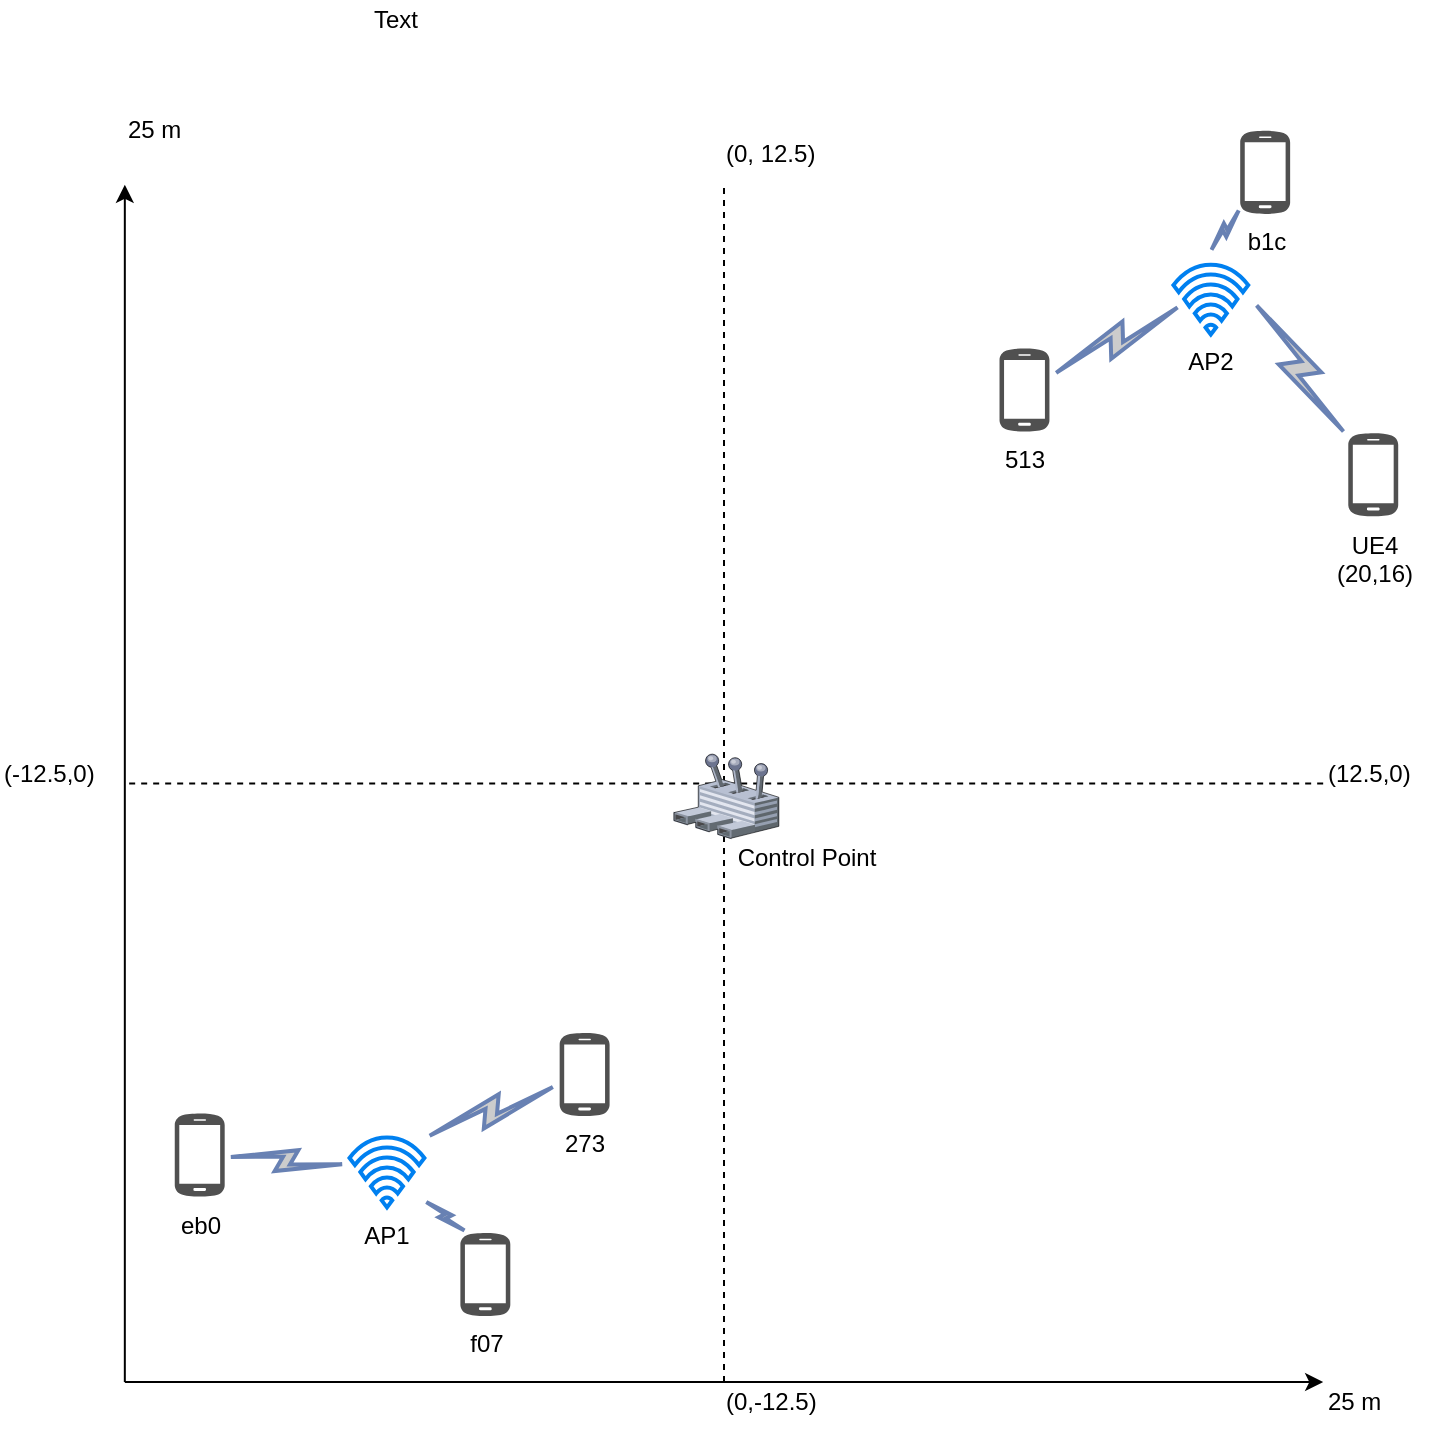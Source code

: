 <mxfile version="10.8.0" type="device"><diagram id="rliCLVaewsbaBEXZvgjN" name="Exp4-Suboptimal"><mxGraphModel dx="1394" dy="1917" grid="1" gridSize="10" guides="1" tooltips="1" connect="1" arrows="1" fold="1" page="1" pageScale="1" pageWidth="850" pageHeight="1100" math="0" shadow="0"><root><mxCell id="0"/><mxCell id="1" parent="0"/><mxCell id="4hHjW5ZqGU5kDqwz9Bcz-1" value="" style="group" vertex="1" connectable="0" parent="1"><mxGeometry x="20" y="9" width="724" height="661" as="geometry"/></mxCell><mxCell id="4hHjW5ZqGU5kDqwz9Bcz-2" value="" style="endArrow=classic;html=1;" edge="1" parent="4hHjW5ZqGU5kDqwz9Bcz-1"><mxGeometry width="50" height="50" relative="1" as="geometry"><mxPoint x="62.414" y="636.057" as="sourcePoint"/><mxPoint x="62.414" y="37.415" as="targetPoint"/></mxGeometry></mxCell><mxCell id="4hHjW5ZqGU5kDqwz9Bcz-3" value="" style="endArrow=classic;html=1;" edge="1" parent="4hHjW5ZqGU5kDqwz9Bcz-1"><mxGeometry width="50" height="50" relative="1" as="geometry"><mxPoint x="62.414" y="636.057" as="sourcePoint"/><mxPoint x="661.586" y="636.057" as="targetPoint"/></mxGeometry></mxCell><mxCell id="4hHjW5ZqGU5kDqwz9Bcz-4" value="" style="endArrow=none;html=1;dashed=1;" edge="1" parent="4hHjW5ZqGU5kDqwz9Bcz-1"><mxGeometry width="50" height="50" relative="1" as="geometry"><mxPoint x="362.0" y="636.057" as="sourcePoint"/><mxPoint x="362.0" y="37.415" as="targetPoint"/></mxGeometry></mxCell><mxCell id="4hHjW5ZqGU5kDqwz9Bcz-5" value="" style="endArrow=none;html=1;dashed=1;" edge="1" parent="4hHjW5ZqGU5kDqwz9Bcz-1"><mxGeometry width="50" height="50" relative="1" as="geometry"><mxPoint x="661.586" y="336.736" as="sourcePoint"/><mxPoint x="62.414" y="336.736" as="targetPoint"/></mxGeometry></mxCell><mxCell id="4hHjW5ZqGU5kDqwz9Bcz-6" value="513&lt;br&gt;" style="pointerEvents=1;shadow=0;dashed=0;html=1;strokeColor=none;fillColor=#505050;labelPosition=center;verticalLabelPosition=bottom;verticalAlign=top;outlineConnect=0;align=center;shape=mxgraph.office.devices.cell_phone_android_standalone;" vertex="1" parent="4hHjW5ZqGU5kDqwz9Bcz-1"><mxGeometry x="499.759" y="118.745" width="24.966" height="42.404" as="geometry"/></mxCell><mxCell id="4hHjW5ZqGU5kDqwz9Bcz-7" value="Control Point&lt;br&gt;" style="text;html=1;resizable=0;points=[];autosize=1;align=center;verticalAlign=top;spacingTop=-4;" vertex="1" parent="4hHjW5ZqGU5kDqwz9Bcz-1"><mxGeometry x="363.248" y="364.174" width="80" height="20" as="geometry"/></mxCell><mxCell id="4hHjW5ZqGU5kDqwz9Bcz-8" value="b1c&lt;br&gt;" style="pointerEvents=1;shadow=0;dashed=0;html=1;strokeColor=none;fillColor=#505050;labelPosition=center;verticalLabelPosition=bottom;verticalAlign=top;outlineConnect=0;align=center;shape=mxgraph.office.devices.cell_phone_android_standalone;" vertex="1" parent="4hHjW5ZqGU5kDqwz9Bcz-1"><mxGeometry x="620.103" y="9.926" width="24.966" height="42.404" as="geometry"/></mxCell><mxCell id="4hHjW5ZqGU5kDqwz9Bcz-9" value="UE4&lt;br&gt;(20,16)&lt;br&gt;" style="pointerEvents=1;shadow=0;dashed=0;html=1;strokeColor=none;fillColor=#505050;labelPosition=center;verticalLabelPosition=bottom;verticalAlign=top;outlineConnect=0;align=center;shape=mxgraph.office.devices.cell_phone_android_standalone;" vertex="1" parent="4hHjW5ZqGU5kDqwz9Bcz-1"><mxGeometry x="674.138" y="161.104" width="24.966" height="42.404" as="geometry"/></mxCell><mxCell id="4hHjW5ZqGU5kDqwz9Bcz-10" value="273&lt;br&gt;" style="pointerEvents=1;shadow=0;dashed=0;html=1;strokeColor=none;fillColor=#505050;labelPosition=center;verticalLabelPosition=bottom;verticalAlign=top;outlineConnect=0;align=center;shape=mxgraph.office.devices.cell_phone_android_standalone;" vertex="1" parent="4hHjW5ZqGU5kDqwz9Bcz-1"><mxGeometry x="279.828" y="461.038" width="24.966" height="42.404" as="geometry"/></mxCell><mxCell id="4hHjW5ZqGU5kDqwz9Bcz-11" value="f07&lt;br&gt;" style="pointerEvents=1;shadow=0;dashed=0;html=1;strokeColor=none;fillColor=#505050;labelPosition=center;verticalLabelPosition=bottom;verticalAlign=top;outlineConnect=0;align=center;shape=mxgraph.office.devices.cell_phone_android_standalone;" vertex="1" parent="4hHjW5ZqGU5kDqwz9Bcz-1"><mxGeometry x="230.19" y="560.998" width="24.966" height="42.404" as="geometry"/></mxCell><mxCell id="4hHjW5ZqGU5kDqwz9Bcz-12" value="eb0&lt;br&gt;" style="pointerEvents=1;shadow=0;dashed=0;html=1;strokeColor=none;fillColor=#505050;labelPosition=center;verticalLabelPosition=bottom;verticalAlign=top;outlineConnect=0;align=center;shape=mxgraph.office.devices.cell_phone_android_standalone;" vertex="1" parent="4hHjW5ZqGU5kDqwz9Bcz-1"><mxGeometry x="87.379" y="501.283" width="24.966" height="42.404" as="geometry"/></mxCell><mxCell id="4hHjW5ZqGU5kDqwz9Bcz-13" value="AP1&lt;br&gt;" style="html=1;verticalLabelPosition=bottom;align=center;labelBackgroundColor=#ffffff;verticalAlign=top;strokeWidth=2;strokeColor=#0080F0;fillColor=#ffffff;shadow=0;dashed=0;shape=mxgraph.ios7.icons.wifi;pointerEvents=1" vertex="1" parent="4hHjW5ZqGU5kDqwz9Bcz-1"><mxGeometry x="174.759" y="513.755" width="37.448" height="34.921" as="geometry"/></mxCell><mxCell id="4hHjW5ZqGU5kDqwz9Bcz-14" value="" style="verticalLabelPosition=bottom;aspect=fixed;html=1;verticalAlign=top;strokeColor=none;align=center;outlineConnect=0;shape=mxgraph.citrix.user_control;" vertex="1" parent="4hHjW5ZqGU5kDqwz9Bcz-1"><mxGeometry x="337.034" y="321.77" width="52.381" height="42.404" as="geometry"/></mxCell><mxCell id="4hHjW5ZqGU5kDqwz9Bcz-15" value="AP2&lt;br&gt;" style="html=1;verticalLabelPosition=bottom;align=center;labelBackgroundColor=#ffffff;verticalAlign=top;strokeWidth=2;strokeColor=#0080F0;fillColor=#ffffff;shadow=0;dashed=0;shape=mxgraph.ios7.icons.wifi;pointerEvents=1" vertex="1" parent="4hHjW5ZqGU5kDqwz9Bcz-1"><mxGeometry x="586.69" y="77.325" width="37.448" height="34.921" as="geometry"/></mxCell><mxCell id="4hHjW5ZqGU5kDqwz9Bcz-16" value="25 m&amp;nbsp;" style="text;html=1;resizable=0;points=[];autosize=1;align=left;verticalAlign=top;spacingTop=-4;" vertex="1" parent="4hHjW5ZqGU5kDqwz9Bcz-1"><mxGeometry x="661.586" y="636.057" width="50" height="20" as="geometry"/></mxCell><mxCell id="4hHjW5ZqGU5kDqwz9Bcz-17" value="25 m" style="text;html=1;resizable=0;points=[];autosize=1;align=left;verticalAlign=top;spacingTop=-4;" vertex="1" parent="4hHjW5ZqGU5kDqwz9Bcz-1"><mxGeometry x="62.414" width="40" height="20" as="geometry"/></mxCell><mxCell id="4hHjW5ZqGU5kDqwz9Bcz-18" value="(12.5,0)" style="text;html=1;resizable=0;points=[];autosize=1;align=left;verticalAlign=top;spacingTop=-4;" vertex="1" parent="4hHjW5ZqGU5kDqwz9Bcz-1"><mxGeometry x="661.586" y="321.77" width="60" height="20" as="geometry"/></mxCell><mxCell id="4hHjW5ZqGU5kDqwz9Bcz-19" value="(0,-12.5)" style="text;html=1;resizable=0;points=[];autosize=1;align=left;verticalAlign=top;spacingTop=-4;" vertex="1" parent="4hHjW5ZqGU5kDqwz9Bcz-1"><mxGeometry x="361.376" y="636.057" width="60" height="20" as="geometry"/></mxCell><mxCell id="4hHjW5ZqGU5kDqwz9Bcz-20" value="(-12.5,0)" style="text;html=1;resizable=0;points=[];autosize=1;align=left;verticalAlign=top;spacingTop=-4;" vertex="1" parent="4hHjW5ZqGU5kDqwz9Bcz-1"><mxGeometry y="321.77" width="60" height="20" as="geometry"/></mxCell><mxCell id="4hHjW5ZqGU5kDqwz9Bcz-21" value="(0, 12.5)" style="text;html=1;resizable=0;points=[];autosize=1;align=left;verticalAlign=top;spacingTop=-4;" vertex="1" parent="4hHjW5ZqGU5kDqwz9Bcz-1"><mxGeometry x="361.376" y="12.472" width="60" height="20" as="geometry"/></mxCell><mxCell id="4hHjW5ZqGU5kDqwz9Bcz-22" value="" style="html=1;outlineConnect=0;fillColor=#CCCCCC;strokeColor=#6881B3;gradientColor=none;gradientDirection=north;strokeWidth=2;shape=mxgraph.networks.comm_link_edge;html=1;entryX=-0.016;entryY=0.388;entryDx=0;entryDy=0;entryPerimeter=0;" edge="1" parent="4hHjW5ZqGU5kDqwz9Bcz-1" source="4hHjW5ZqGU5kDqwz9Bcz-12" target="4hHjW5ZqGU5kDqwz9Bcz-13"><mxGeometry width="100" height="100" relative="1" as="geometry"><mxPoint x="-50" y="521" as="sourcePoint"/><mxPoint x="50" y="421" as="targetPoint"/></mxGeometry></mxCell><mxCell id="4hHjW5ZqGU5kDqwz9Bcz-23" value="" style="html=1;outlineConnect=0;fillColor=#CCCCCC;strokeColor=#6881B3;gradientColor=none;gradientDirection=north;strokeWidth=2;shape=mxgraph.networks.comm_link_edge;html=1;entryX=0.979;entryY=0.013;entryDx=0;entryDy=0;entryPerimeter=0;" edge="1" parent="4hHjW5ZqGU5kDqwz9Bcz-1" source="4hHjW5ZqGU5kDqwz9Bcz-10" target="4hHjW5ZqGU5kDqwz9Bcz-13"><mxGeometry width="100" height="100" relative="1" as="geometry"><mxPoint x="122.345" y="569.351" as="sourcePoint"/><mxPoint x="198.655" y="580.759" as="targetPoint"/></mxGeometry></mxCell><mxCell id="4hHjW5ZqGU5kDqwz9Bcz-24" value="" style="html=1;outlineConnect=0;fillColor=#CCCCCC;strokeColor=#6881B3;gradientColor=none;gradientDirection=north;strokeWidth=2;shape=mxgraph.networks.comm_link_edge;html=1;entryX=0.997;entryY=0.902;entryDx=0;entryDy=0;entryPerimeter=0;" edge="1" parent="4hHjW5ZqGU5kDqwz9Bcz-1" source="4hHjW5ZqGU5kDqwz9Bcz-11" target="4hHjW5ZqGU5kDqwz9Bcz-13"><mxGeometry width="100" height="100" relative="1" as="geometry"><mxPoint x="157.124" y="476.442" as="sourcePoint"/><mxPoint x="199.345" y="567.655" as="targetPoint"/><Array as="points"><mxPoint x="220" y="531"/></Array></mxGeometry></mxCell><mxCell id="4hHjW5ZqGU5kDqwz9Bcz-25" value="" style="html=1;outlineConnect=0;fillColor=#CCCCCC;strokeColor=#6881B3;gradientColor=none;gradientDirection=north;strokeWidth=2;shape=mxgraph.networks.comm_link_edge;html=1;entryX=1.047;entryY=0.483;entryDx=0;entryDy=0;entryPerimeter=0;" edge="1" parent="4hHjW5ZqGU5kDqwz9Bcz-1" source="4hHjW5ZqGU5kDqwz9Bcz-9" target="4hHjW5ZqGU5kDqwz9Bcz-15"><mxGeometry width="100" height="100" relative="1" as="geometry"><mxPoint x="167.124" y="486.442" as="sourcePoint"/><mxPoint x="470" y="231" as="targetPoint"/></mxGeometry></mxCell><mxCell id="4hHjW5ZqGU5kDqwz9Bcz-26" value="" style="html=1;outlineConnect=0;fillColor=#CCCCCC;strokeColor=#6881B3;gradientColor=none;gradientDirection=north;strokeWidth=2;shape=mxgraph.networks.comm_link_edge;html=1;" edge="1" parent="4hHjW5ZqGU5kDqwz9Bcz-1" target="4hHjW5ZqGU5kDqwz9Bcz-8"><mxGeometry width="100" height="100" relative="1" as="geometry"><mxPoint x="605" y="71" as="sourcePoint"/><mxPoint x="635.897" y="104.207" as="targetPoint"/></mxGeometry></mxCell><mxCell id="4hHjW5ZqGU5kDqwz9Bcz-27" value="" style="html=1;outlineConnect=0;fillColor=#CCCCCC;strokeColor=#6881B3;gradientColor=none;gradientDirection=north;strokeWidth=2;shape=mxgraph.networks.comm_link_edge;html=1;entryX=0.145;entryY=0.562;entryDx=0;entryDy=0;entryPerimeter=0;" edge="1" parent="4hHjW5ZqGU5kDqwz9Bcz-1" source="4hHjW5ZqGU5kDqwz9Bcz-6" target="4hHjW5ZqGU5kDqwz9Bcz-15"><mxGeometry width="100" height="100" relative="1" as="geometry"><mxPoint x="654.383" y="194.604" as="sourcePoint"/><mxPoint x="645.897" y="114.207" as="targetPoint"/></mxGeometry></mxCell><mxCell id="4KezLBVfZ9eY8LbsZg9l-1" value="Text" style="text;html=1;resizable=0;points=[];autosize=1;align=left;verticalAlign=top;spacingTop=-4;" vertex="1" parent="1"><mxGeometry x="205" y="-46" width="40" height="20" as="geometry"/></mxCell></root></mxGraphModel></diagram><diagram name="Suboptimal" id="Y1z1F49V0DoW92AOOQzY"><mxGraphModel dx="1394" dy="817" grid="1" gridSize="10" guides="1" tooltips="1" connect="1" arrows="1" fold="1" page="1" pageScale="1" pageWidth="850" pageHeight="1100" math="0" shadow="0"><root><mxCell id="zHpQzcvDTfpP6wMyNnIq-0"/><mxCell id="zHpQzcvDTfpP6wMyNnIq-1" parent="zHpQzcvDTfpP6wMyNnIq-0"/><mxCell id="zHpQzcvDTfpP6wMyNnIq-3" value="" style="endArrow=classic;html=1;" edge="1" parent="zHpQzcvDTfpP6wMyNnIq-1"><mxGeometry width="50" height="50" relative="1" as="geometry"><mxPoint x="82.414" y="645.057" as="sourcePoint"/><mxPoint x="82.414" y="46.415" as="targetPoint"/></mxGeometry></mxCell><mxCell id="zHpQzcvDTfpP6wMyNnIq-4" value="" style="endArrow=classic;html=1;" edge="1" parent="zHpQzcvDTfpP6wMyNnIq-1"><mxGeometry width="50" height="50" relative="1" as="geometry"><mxPoint x="82.414" y="645.057" as="sourcePoint"/><mxPoint x="681.586" y="645.057" as="targetPoint"/></mxGeometry></mxCell><mxCell id="zHpQzcvDTfpP6wMyNnIq-5" value="" style="endArrow=none;html=1;dashed=1;" edge="1" parent="zHpQzcvDTfpP6wMyNnIq-1"><mxGeometry width="50" height="50" relative="1" as="geometry"><mxPoint x="382.0" y="645.057" as="sourcePoint"/><mxPoint x="382.0" y="46.415" as="targetPoint"/></mxGeometry></mxCell><mxCell id="zHpQzcvDTfpP6wMyNnIq-6" value="" style="endArrow=none;html=1;dashed=1;" edge="1" parent="zHpQzcvDTfpP6wMyNnIq-1"><mxGeometry width="50" height="50" relative="1" as="geometry"><mxPoint x="681.586" y="345.736" as="sourcePoint"/><mxPoint x="82.414" y="345.736" as="targetPoint"/></mxGeometry></mxCell><mxCell id="zHpQzcvDTfpP6wMyNnIq-7" value="" style="pointerEvents=1;shadow=0;dashed=0;html=1;strokeColor=none;fillColor=#505050;labelPosition=center;verticalLabelPosition=bottom;verticalAlign=top;outlineConnect=0;align=center;shape=mxgraph.office.devices.cell_phone_android_standalone;" vertex="1" parent="zHpQzcvDTfpP6wMyNnIq-1"><mxGeometry x="519.759" y="127.745" width="24.966" height="42.404" as="geometry"/></mxCell><mxCell id="zHpQzcvDTfpP6wMyNnIq-8" value="Control Point&lt;br&gt;" style="text;html=1;resizable=0;points=[];autosize=1;align=center;verticalAlign=top;spacingTop=-4;" vertex="1" parent="zHpQzcvDTfpP6wMyNnIq-1"><mxGeometry x="383.248" y="373.174" width="80" height="20" as="geometry"/></mxCell><mxCell id="zHpQzcvDTfpP6wMyNnIq-9" value="" style="pointerEvents=1;shadow=0;dashed=0;html=1;strokeColor=none;fillColor=#505050;labelPosition=center;verticalLabelPosition=bottom;verticalAlign=top;outlineConnect=0;align=center;shape=mxgraph.office.devices.cell_phone_android_standalone;" vertex="1" parent="zHpQzcvDTfpP6wMyNnIq-1"><mxGeometry x="640.103" y="18.926" width="24.966" height="42.404" as="geometry"/></mxCell><mxCell id="zHpQzcvDTfpP6wMyNnIq-10" value="" style="pointerEvents=1;shadow=0;dashed=0;html=1;strokeColor=none;fillColor=#505050;labelPosition=center;verticalLabelPosition=bottom;verticalAlign=top;outlineConnect=0;align=center;shape=mxgraph.office.devices.cell_phone_android_standalone;" vertex="1" parent="zHpQzcvDTfpP6wMyNnIq-1"><mxGeometry x="694.138" y="170.104" width="24.966" height="42.404" as="geometry"/></mxCell><mxCell id="zHpQzcvDTfpP6wMyNnIq-11" value="" style="pointerEvents=1;shadow=0;dashed=0;html=1;strokeColor=none;fillColor=#505050;labelPosition=center;verticalLabelPosition=bottom;verticalAlign=top;outlineConnect=0;align=center;shape=mxgraph.office.devices.cell_phone_android_standalone;" vertex="1" parent="zHpQzcvDTfpP6wMyNnIq-1"><mxGeometry x="299.828" y="470.038" width="24.966" height="42.404" as="geometry"/></mxCell><mxCell id="zHpQzcvDTfpP6wMyNnIq-12" value="" style="pointerEvents=1;shadow=0;dashed=0;html=1;strokeColor=none;fillColor=#505050;labelPosition=center;verticalLabelPosition=bottom;verticalAlign=top;outlineConnect=0;align=center;shape=mxgraph.office.devices.cell_phone_android_standalone;" vertex="1" parent="zHpQzcvDTfpP6wMyNnIq-1"><mxGeometry x="250.19" y="569.998" width="24.966" height="42.404" as="geometry"/></mxCell><mxCell id="zHpQzcvDTfpP6wMyNnIq-13" value="" style="pointerEvents=1;shadow=0;dashed=0;html=1;strokeColor=none;fillColor=#505050;labelPosition=center;verticalLabelPosition=bottom;verticalAlign=top;outlineConnect=0;align=center;shape=mxgraph.office.devices.cell_phone_android_standalone;" vertex="1" parent="zHpQzcvDTfpP6wMyNnIq-1"><mxGeometry x="107.379" y="510.283" width="24.966" height="42.404" as="geometry"/></mxCell><mxCell id="zHpQzcvDTfpP6wMyNnIq-14" value="AP1&lt;br&gt;" style="html=1;verticalLabelPosition=bottom;align=center;labelBackgroundColor=#ffffff;verticalAlign=top;strokeWidth=2;strokeColor=#0080F0;fillColor=#ffffff;shadow=0;dashed=0;shape=mxgraph.ios7.icons.wifi;pointerEvents=1" vertex="1" parent="zHpQzcvDTfpP6wMyNnIq-1"><mxGeometry x="194.759" y="487.755" width="37.448" height="34.921" as="geometry"/></mxCell><mxCell id="zHpQzcvDTfpP6wMyNnIq-15" value="" style="verticalLabelPosition=bottom;aspect=fixed;html=1;verticalAlign=top;strokeColor=none;align=center;outlineConnect=0;shape=mxgraph.citrix.user_control;" vertex="1" parent="zHpQzcvDTfpP6wMyNnIq-1"><mxGeometry x="357.034" y="330.77" width="52.381" height="42.404" as="geometry"/></mxCell><mxCell id="zHpQzcvDTfpP6wMyNnIq-16" value="AP2&lt;br&gt;" style="html=1;verticalLabelPosition=bottom;align=center;labelBackgroundColor=#ffffff;verticalAlign=top;strokeWidth=2;strokeColor=#0080F0;fillColor=#ffffff;shadow=0;dashed=0;shape=mxgraph.ios7.icons.wifi;pointerEvents=1" vertex="1" parent="zHpQzcvDTfpP6wMyNnIq-1"><mxGeometry x="602.69" y="110.325" width="37.448" height="34.921" as="geometry"/></mxCell><mxCell id="zHpQzcvDTfpP6wMyNnIq-17" value="25 m&amp;nbsp;" style="text;html=1;resizable=0;points=[];autosize=1;align=left;verticalAlign=top;spacingTop=-4;" vertex="1" parent="zHpQzcvDTfpP6wMyNnIq-1"><mxGeometry x="681.586" y="645.057" width="50" height="20" as="geometry"/></mxCell><mxCell id="zHpQzcvDTfpP6wMyNnIq-18" value="25 m" style="text;html=1;resizable=0;points=[];autosize=1;align=left;verticalAlign=top;spacingTop=-4;" vertex="1" parent="zHpQzcvDTfpP6wMyNnIq-1"><mxGeometry x="82.414" y="9" width="40" height="20" as="geometry"/></mxCell><mxCell id="zHpQzcvDTfpP6wMyNnIq-19" value="(12.5,0)" style="text;html=1;resizable=0;points=[];autosize=1;align=left;verticalAlign=top;spacingTop=-4;" vertex="1" parent="zHpQzcvDTfpP6wMyNnIq-1"><mxGeometry x="681.586" y="330.77" width="60" height="20" as="geometry"/></mxCell><mxCell id="zHpQzcvDTfpP6wMyNnIq-20" value="(0,-12.5)" style="text;html=1;resizable=0;points=[];autosize=1;align=left;verticalAlign=top;spacingTop=-4;" vertex="1" parent="zHpQzcvDTfpP6wMyNnIq-1"><mxGeometry x="381.376" y="645.057" width="60" height="20" as="geometry"/></mxCell><mxCell id="zHpQzcvDTfpP6wMyNnIq-21" value="(-12.5,0)" style="text;html=1;resizable=0;points=[];autosize=1;align=left;verticalAlign=top;spacingTop=-4;" vertex="1" parent="zHpQzcvDTfpP6wMyNnIq-1"><mxGeometry x="20" y="330.77" width="60" height="20" as="geometry"/></mxCell><mxCell id="zHpQzcvDTfpP6wMyNnIq-22" value="(0, 12.5)" style="text;html=1;resizable=0;points=[];autosize=1;align=left;verticalAlign=top;spacingTop=-4;" vertex="1" parent="zHpQzcvDTfpP6wMyNnIq-1"><mxGeometry x="381.376" y="21.472" width="60" height="20" as="geometry"/></mxCell></root></mxGraphModel></diagram><diagram name="Uniform" id="KHVTysSvHtCfQFW7shMv"><mxGraphModel dx="1394" dy="817" grid="1" gridSize="10" guides="1" tooltips="1" connect="1" arrows="1" fold="1" page="1" pageScale="1" pageWidth="850" pageHeight="1100" math="0" shadow="0"><root><mxCell id="j0xyCuhUDM_Wu1HDwYxm-0"/><mxCell id="j0xyCuhUDM_Wu1HDwYxm-1" parent="j0xyCuhUDM_Wu1HDwYxm-0"/><mxCell id="j0xyCuhUDM_Wu1HDwYxm-2" value="" style="endArrow=classic;html=1;" edge="1" parent="j0xyCuhUDM_Wu1HDwYxm-1"><mxGeometry width="50" height="50" relative="1" as="geometry"><mxPoint x="82.414" y="645.057" as="sourcePoint"/><mxPoint x="82.414" y="46.415" as="targetPoint"/></mxGeometry></mxCell><mxCell id="j0xyCuhUDM_Wu1HDwYxm-3" value="" style="endArrow=classic;html=1;" edge="1" parent="j0xyCuhUDM_Wu1HDwYxm-1"><mxGeometry width="50" height="50" relative="1" as="geometry"><mxPoint x="82.414" y="645.057" as="sourcePoint"/><mxPoint x="681.586" y="645.057" as="targetPoint"/></mxGeometry></mxCell><mxCell id="j0xyCuhUDM_Wu1HDwYxm-4" value="" style="endArrow=none;html=1;dashed=1;" edge="1" parent="j0xyCuhUDM_Wu1HDwYxm-1"><mxGeometry width="50" height="50" relative="1" as="geometry"><mxPoint x="382.0" y="645.057" as="sourcePoint"/><mxPoint x="382.0" y="46.415" as="targetPoint"/></mxGeometry></mxCell><mxCell id="j0xyCuhUDM_Wu1HDwYxm-5" value="" style="endArrow=none;html=1;dashed=1;" edge="1" parent="j0xyCuhUDM_Wu1HDwYxm-1"><mxGeometry width="50" height="50" relative="1" as="geometry"><mxPoint x="681.586" y="345.736" as="sourcePoint"/><mxPoint x="82.414" y="345.736" as="targetPoint"/></mxGeometry></mxCell><mxCell id="j0xyCuhUDM_Wu1HDwYxm-6" value="" style="pointerEvents=1;shadow=0;dashed=0;html=1;strokeColor=none;fillColor=#505050;labelPosition=center;verticalLabelPosition=bottom;verticalAlign=top;outlineConnect=0;align=center;shape=mxgraph.office.devices.cell_phone_android_standalone;" vertex="1" parent="j0xyCuhUDM_Wu1HDwYxm-1"><mxGeometry x="519.759" y="127.745" width="24.966" height="42.404" as="geometry"/></mxCell><mxCell id="j0xyCuhUDM_Wu1HDwYxm-7" value="Control Point&lt;br&gt;" style="text;html=1;resizable=0;points=[];autosize=1;align=center;verticalAlign=top;spacingTop=-4;" vertex="1" parent="j0xyCuhUDM_Wu1HDwYxm-1"><mxGeometry x="383.248" y="373.174" width="80" height="20" as="geometry"/></mxCell><mxCell id="j0xyCuhUDM_Wu1HDwYxm-8" value="" style="pointerEvents=1;shadow=0;dashed=0;html=1;strokeColor=none;fillColor=#505050;labelPosition=center;verticalLabelPosition=bottom;verticalAlign=top;outlineConnect=0;align=center;shape=mxgraph.office.devices.cell_phone_android_standalone;" vertex="1" parent="j0xyCuhUDM_Wu1HDwYxm-1"><mxGeometry x="640.103" y="18.926" width="24.966" height="42.404" as="geometry"/></mxCell><mxCell id="j0xyCuhUDM_Wu1HDwYxm-9" value="" style="pointerEvents=1;shadow=0;dashed=0;html=1;strokeColor=none;fillColor=#505050;labelPosition=center;verticalLabelPosition=bottom;verticalAlign=top;outlineConnect=0;align=center;shape=mxgraph.office.devices.cell_phone_android_standalone;" vertex="1" parent="j0xyCuhUDM_Wu1HDwYxm-1"><mxGeometry x="694.138" y="170.104" width="24.966" height="42.404" as="geometry"/></mxCell><mxCell id="j0xyCuhUDM_Wu1HDwYxm-10" value="" style="pointerEvents=1;shadow=0;dashed=0;html=1;strokeColor=none;fillColor=#505050;labelPosition=center;verticalLabelPosition=bottom;verticalAlign=top;outlineConnect=0;align=center;shape=mxgraph.office.devices.cell_phone_android_standalone;" vertex="1" parent="j0xyCuhUDM_Wu1HDwYxm-1"><mxGeometry x="299.828" y="470.038" width="24.966" height="42.404" as="geometry"/></mxCell><mxCell id="j0xyCuhUDM_Wu1HDwYxm-11" value="" style="pointerEvents=1;shadow=0;dashed=0;html=1;strokeColor=none;fillColor=#505050;labelPosition=center;verticalLabelPosition=bottom;verticalAlign=top;outlineConnect=0;align=center;shape=mxgraph.office.devices.cell_phone_android_standalone;" vertex="1" parent="j0xyCuhUDM_Wu1HDwYxm-1"><mxGeometry x="250.19" y="569.998" width="24.966" height="42.404" as="geometry"/></mxCell><mxCell id="j0xyCuhUDM_Wu1HDwYxm-12" value="" style="pointerEvents=1;shadow=0;dashed=0;html=1;strokeColor=none;fillColor=#505050;labelPosition=center;verticalLabelPosition=bottom;verticalAlign=top;outlineConnect=0;align=center;shape=mxgraph.office.devices.cell_phone_android_standalone;" vertex="1" parent="j0xyCuhUDM_Wu1HDwYxm-1"><mxGeometry x="107.379" y="510.283" width="24.966" height="42.404" as="geometry"/></mxCell><mxCell id="j0xyCuhUDM_Wu1HDwYxm-13" value="AP1&lt;br&gt;" style="html=1;verticalLabelPosition=bottom;align=center;labelBackgroundColor=#ffffff;verticalAlign=top;strokeWidth=2;strokeColor=#0080F0;fillColor=#ffffff;shadow=0;dashed=0;shape=mxgraph.ios7.icons.wifi;pointerEvents=1" vertex="1" parent="j0xyCuhUDM_Wu1HDwYxm-1"><mxGeometry x="194.759" y="330.755" width="37.448" height="34.921" as="geometry"/></mxCell><mxCell id="j0xyCuhUDM_Wu1HDwYxm-14" value="" style="verticalLabelPosition=bottom;aspect=fixed;html=1;verticalAlign=top;strokeColor=none;align=center;outlineConnect=0;shape=mxgraph.citrix.user_control;" vertex="1" parent="j0xyCuhUDM_Wu1HDwYxm-1"><mxGeometry x="357.034" y="330.77" width="52.381" height="42.404" as="geometry"/></mxCell><mxCell id="j0xyCuhUDM_Wu1HDwYxm-15" value="AP2&lt;br&gt;" style="html=1;verticalLabelPosition=bottom;align=center;labelBackgroundColor=#ffffff;verticalAlign=top;strokeWidth=2;strokeColor=#0080F0;fillColor=#ffffff;shadow=0;dashed=0;shape=mxgraph.ios7.icons.wifi;pointerEvents=1" vertex="1" parent="j0xyCuhUDM_Wu1HDwYxm-1"><mxGeometry x="602.69" y="330.825" width="37.448" height="34.921" as="geometry"/></mxCell><mxCell id="j0xyCuhUDM_Wu1HDwYxm-16" value="25 m&amp;nbsp;" style="text;html=1;resizable=0;points=[];autosize=1;align=left;verticalAlign=top;spacingTop=-4;" vertex="1" parent="j0xyCuhUDM_Wu1HDwYxm-1"><mxGeometry x="681.586" y="645.057" width="50" height="20" as="geometry"/></mxCell><mxCell id="j0xyCuhUDM_Wu1HDwYxm-17" value="25 m" style="text;html=1;resizable=0;points=[];autosize=1;align=left;verticalAlign=top;spacingTop=-4;" vertex="1" parent="j0xyCuhUDM_Wu1HDwYxm-1"><mxGeometry x="82.414" y="9" width="40" height="20" as="geometry"/></mxCell><mxCell id="j0xyCuhUDM_Wu1HDwYxm-18" value="(12.5,0)" style="text;html=1;resizable=0;points=[];autosize=1;align=left;verticalAlign=top;spacingTop=-4;" vertex="1" parent="j0xyCuhUDM_Wu1HDwYxm-1"><mxGeometry x="681.586" y="330.77" width="60" height="20" as="geometry"/></mxCell><mxCell id="j0xyCuhUDM_Wu1HDwYxm-19" value="(0,-12.5)" style="text;html=1;resizable=0;points=[];autosize=1;align=left;verticalAlign=top;spacingTop=-4;" vertex="1" parent="j0xyCuhUDM_Wu1HDwYxm-1"><mxGeometry x="381.376" y="645.057" width="60" height="20" as="geometry"/></mxCell><mxCell id="j0xyCuhUDM_Wu1HDwYxm-20" value="(-12.5,0)" style="text;html=1;resizable=0;points=[];autosize=1;align=left;verticalAlign=top;spacingTop=-4;" vertex="1" parent="j0xyCuhUDM_Wu1HDwYxm-1"><mxGeometry x="20" y="330.77" width="60" height="20" as="geometry"/></mxCell><mxCell id="j0xyCuhUDM_Wu1HDwYxm-21" value="(0, 12.5)" style="text;html=1;resizable=0;points=[];autosize=1;align=left;verticalAlign=top;spacingTop=-4;" vertex="1" parent="j0xyCuhUDM_Wu1HDwYxm-1"><mxGeometry x="381.376" y="21.472" width="60" height="20" as="geometry"/></mxCell></root></mxGraphModel></diagram><diagram name="Near-Optimal" id="ZQjI_ibDw3VHjJJaa01l"><mxGraphModel dx="1394" dy="817" grid="1" gridSize="10" guides="1" tooltips="1" connect="1" arrows="1" fold="1" page="1" pageScale="1" pageWidth="850" pageHeight="1100" math="0" shadow="0"><root><mxCell id="cMW8Jzq8Roq7cPyV6AJF-0"/><mxCell id="cMW8Jzq8Roq7cPyV6AJF-1" parent="cMW8Jzq8Roq7cPyV6AJF-0"/><mxCell id="cMW8Jzq8Roq7cPyV6AJF-2" value="" style="endArrow=classic;html=1;" edge="1" parent="cMW8Jzq8Roq7cPyV6AJF-1"><mxGeometry width="50" height="50" relative="1" as="geometry"><mxPoint x="82.414" y="645.057" as="sourcePoint"/><mxPoint x="82.414" y="46.415" as="targetPoint"/></mxGeometry></mxCell><mxCell id="cMW8Jzq8Roq7cPyV6AJF-3" value="" style="endArrow=classic;html=1;" edge="1" parent="cMW8Jzq8Roq7cPyV6AJF-1"><mxGeometry width="50" height="50" relative="1" as="geometry"><mxPoint x="82.414" y="645.057" as="sourcePoint"/><mxPoint x="681.586" y="645.057" as="targetPoint"/></mxGeometry></mxCell><mxCell id="cMW8Jzq8Roq7cPyV6AJF-4" value="" style="endArrow=none;html=1;dashed=1;" edge="1" parent="cMW8Jzq8Roq7cPyV6AJF-1"><mxGeometry width="50" height="50" relative="1" as="geometry"><mxPoint x="382.0" y="645.057" as="sourcePoint"/><mxPoint x="382.0" y="46.415" as="targetPoint"/></mxGeometry></mxCell><mxCell id="cMW8Jzq8Roq7cPyV6AJF-5" value="" style="endArrow=none;html=1;dashed=1;" edge="1" parent="cMW8Jzq8Roq7cPyV6AJF-1"><mxGeometry width="50" height="50" relative="1" as="geometry"><mxPoint x="681.586" y="345.736" as="sourcePoint"/><mxPoint x="82.414" y="345.736" as="targetPoint"/></mxGeometry></mxCell><mxCell id="cMW8Jzq8Roq7cPyV6AJF-6" value="" style="pointerEvents=1;shadow=0;dashed=0;html=1;strokeColor=none;fillColor=#505050;labelPosition=center;verticalLabelPosition=bottom;verticalAlign=top;outlineConnect=0;align=center;shape=mxgraph.office.devices.cell_phone_android_standalone;" vertex="1" parent="cMW8Jzq8Roq7cPyV6AJF-1"><mxGeometry x="519.759" y="127.745" width="24.966" height="42.404" as="geometry"/></mxCell><mxCell id="cMW8Jzq8Roq7cPyV6AJF-7" value="Control Point&lt;br&gt;" style="text;html=1;resizable=0;points=[];autosize=1;align=center;verticalAlign=top;spacingTop=-4;" vertex="1" parent="cMW8Jzq8Roq7cPyV6AJF-1"><mxGeometry x="383.248" y="373.174" width="80" height="20" as="geometry"/></mxCell><mxCell id="cMW8Jzq8Roq7cPyV6AJF-8" value="" style="pointerEvents=1;shadow=0;dashed=0;html=1;strokeColor=none;fillColor=#505050;labelPosition=center;verticalLabelPosition=bottom;verticalAlign=top;outlineConnect=0;align=center;shape=mxgraph.office.devices.cell_phone_android_standalone;" vertex="1" parent="cMW8Jzq8Roq7cPyV6AJF-1"><mxGeometry x="640.103" y="18.926" width="24.966" height="42.404" as="geometry"/></mxCell><mxCell id="cMW8Jzq8Roq7cPyV6AJF-9" value="" style="pointerEvents=1;shadow=0;dashed=0;html=1;strokeColor=none;fillColor=#505050;labelPosition=center;verticalLabelPosition=bottom;verticalAlign=top;outlineConnect=0;align=center;shape=mxgraph.office.devices.cell_phone_android_standalone;" vertex="1" parent="cMW8Jzq8Roq7cPyV6AJF-1"><mxGeometry x="694.138" y="170.104" width="24.966" height="42.404" as="geometry"/></mxCell><mxCell id="cMW8Jzq8Roq7cPyV6AJF-10" value="" style="pointerEvents=1;shadow=0;dashed=0;html=1;strokeColor=none;fillColor=#505050;labelPosition=center;verticalLabelPosition=bottom;verticalAlign=top;outlineConnect=0;align=center;shape=mxgraph.office.devices.cell_phone_android_standalone;" vertex="1" parent="cMW8Jzq8Roq7cPyV6AJF-1"><mxGeometry x="299.828" y="470.038" width="24.966" height="42.404" as="geometry"/></mxCell><mxCell id="cMW8Jzq8Roq7cPyV6AJF-11" value="" style="pointerEvents=1;shadow=0;dashed=0;html=1;strokeColor=none;fillColor=#505050;labelPosition=center;verticalLabelPosition=bottom;verticalAlign=top;outlineConnect=0;align=center;shape=mxgraph.office.devices.cell_phone_android_standalone;" vertex="1" parent="cMW8Jzq8Roq7cPyV6AJF-1"><mxGeometry x="250.19" y="569.998" width="24.966" height="42.404" as="geometry"/></mxCell><mxCell id="cMW8Jzq8Roq7cPyV6AJF-12" value="" style="pointerEvents=1;shadow=0;dashed=0;html=1;strokeColor=none;fillColor=#505050;labelPosition=center;verticalLabelPosition=bottom;verticalAlign=top;outlineConnect=0;align=center;shape=mxgraph.office.devices.cell_phone_android_standalone;" vertex="1" parent="cMW8Jzq8Roq7cPyV6AJF-1"><mxGeometry x="107.379" y="510.283" width="24.966" height="42.404" as="geometry"/></mxCell><mxCell id="cMW8Jzq8Roq7cPyV6AJF-13" value="AP1&lt;br&gt;" style="html=1;verticalLabelPosition=bottom;align=center;labelBackgroundColor=#ffffff;verticalAlign=top;strokeWidth=2;strokeColor=#0080F0;fillColor=#ffffff;shadow=0;dashed=0;shape=mxgraph.ios7.icons.wifi;pointerEvents=1" vertex="1" parent="cMW8Jzq8Roq7cPyV6AJF-1"><mxGeometry x="194.759" y="79.755" width="37.448" height="34.921" as="geometry"/></mxCell><mxCell id="cMW8Jzq8Roq7cPyV6AJF-14" value="" style="verticalLabelPosition=bottom;aspect=fixed;html=1;verticalAlign=top;strokeColor=none;align=center;outlineConnect=0;shape=mxgraph.citrix.user_control;" vertex="1" parent="cMW8Jzq8Roq7cPyV6AJF-1"><mxGeometry x="357.034" y="330.77" width="52.381" height="42.404" as="geometry"/></mxCell><mxCell id="cMW8Jzq8Roq7cPyV6AJF-15" value="AP2&lt;br&gt;" style="html=1;verticalLabelPosition=bottom;align=center;labelBackgroundColor=#ffffff;verticalAlign=top;strokeWidth=2;strokeColor=#0080F0;fillColor=#ffffff;shadow=0;dashed=0;shape=mxgraph.ios7.icons.wifi;pointerEvents=1" vertex="1" parent="cMW8Jzq8Roq7cPyV6AJF-1"><mxGeometry x="602.69" y="517.825" width="37.448" height="34.921" as="geometry"/></mxCell><mxCell id="cMW8Jzq8Roq7cPyV6AJF-16" value="25 m&amp;nbsp;" style="text;html=1;resizable=0;points=[];autosize=1;align=left;verticalAlign=top;spacingTop=-4;" vertex="1" parent="cMW8Jzq8Roq7cPyV6AJF-1"><mxGeometry x="681.586" y="645.057" width="50" height="20" as="geometry"/></mxCell><mxCell id="cMW8Jzq8Roq7cPyV6AJF-17" value="25 m" style="text;html=1;resizable=0;points=[];autosize=1;align=left;verticalAlign=top;spacingTop=-4;" vertex="1" parent="cMW8Jzq8Roq7cPyV6AJF-1"><mxGeometry x="82.414" y="9" width="40" height="20" as="geometry"/></mxCell><mxCell id="cMW8Jzq8Roq7cPyV6AJF-18" value="(12.5,0)" style="text;html=1;resizable=0;points=[];autosize=1;align=left;verticalAlign=top;spacingTop=-4;" vertex="1" parent="cMW8Jzq8Roq7cPyV6AJF-1"><mxGeometry x="681.586" y="330.77" width="60" height="20" as="geometry"/></mxCell><mxCell id="cMW8Jzq8Roq7cPyV6AJF-19" value="(0,-12.5)" style="text;html=1;resizable=0;points=[];autosize=1;align=left;verticalAlign=top;spacingTop=-4;" vertex="1" parent="cMW8Jzq8Roq7cPyV6AJF-1"><mxGeometry x="381.376" y="645.057" width="60" height="20" as="geometry"/></mxCell><mxCell id="cMW8Jzq8Roq7cPyV6AJF-20" value="(-12.5,0)" style="text;html=1;resizable=0;points=[];autosize=1;align=left;verticalAlign=top;spacingTop=-4;" vertex="1" parent="cMW8Jzq8Roq7cPyV6AJF-1"><mxGeometry x="20" y="330.77" width="60" height="20" as="geometry"/></mxCell><mxCell id="cMW8Jzq8Roq7cPyV6AJF-21" value="(0, 12.5)" style="text;html=1;resizable=0;points=[];autosize=1;align=left;verticalAlign=top;spacingTop=-4;" vertex="1" parent="cMW8Jzq8Roq7cPyV6AJF-1"><mxGeometry x="381.376" y="21.472" width="60" height="20" as="geometry"/></mxCell></root></mxGraphModel></diagram><diagram name="Exp4-Uniform" id="TOc0xgynFiZjqAa5HoRz"><mxGraphModel dx="1394" dy="817" grid="1" gridSize="10" guides="1" tooltips="1" connect="1" arrows="1" fold="1" page="1" pageScale="1" pageWidth="850" pageHeight="1100" math="0" shadow="0"><root><mxCell id="E4gjL_E9jctZoz0auKn4-0"/><mxCell id="E4gjL_E9jctZoz0auKn4-1" parent="E4gjL_E9jctZoz0auKn4-0"/><mxCell id="5iKWtOGtPDL1WJ1XRZGl-0" value="" style="group" vertex="1" connectable="0" parent="E4gjL_E9jctZoz0auKn4-1"><mxGeometry x="20" y="9" width="724" height="661" as="geometry"/></mxCell><mxCell id="5iKWtOGtPDL1WJ1XRZGl-1" value="" style="endArrow=classic;html=1;" edge="1" parent="5iKWtOGtPDL1WJ1XRZGl-0"><mxGeometry width="50" height="50" relative="1" as="geometry"><mxPoint x="62.414" y="636.057" as="sourcePoint"/><mxPoint x="62.414" y="37.415" as="targetPoint"/></mxGeometry></mxCell><mxCell id="5iKWtOGtPDL1WJ1XRZGl-2" value="" style="endArrow=classic;html=1;" edge="1" parent="5iKWtOGtPDL1WJ1XRZGl-0"><mxGeometry width="50" height="50" relative="1" as="geometry"><mxPoint x="62.414" y="636.057" as="sourcePoint"/><mxPoint x="661.586" y="636.057" as="targetPoint"/></mxGeometry></mxCell><mxCell id="5iKWtOGtPDL1WJ1XRZGl-3" value="" style="endArrow=none;html=1;dashed=1;" edge="1" parent="5iKWtOGtPDL1WJ1XRZGl-0"><mxGeometry width="50" height="50" relative="1" as="geometry"><mxPoint x="362.0" y="636.057" as="sourcePoint"/><mxPoint x="362.0" y="37.415" as="targetPoint"/></mxGeometry></mxCell><mxCell id="5iKWtOGtPDL1WJ1XRZGl-4" value="" style="endArrow=none;html=1;dashed=1;" edge="1" parent="5iKWtOGtPDL1WJ1XRZGl-0"><mxGeometry width="50" height="50" relative="1" as="geometry"><mxPoint x="661.586" y="336.736" as="sourcePoint"/><mxPoint x="62.414" y="336.736" as="targetPoint"/></mxGeometry></mxCell><mxCell id="5iKWtOGtPDL1WJ1XRZGl-5" value="513&lt;br&gt;" style="pointerEvents=1;shadow=0;dashed=0;html=1;strokeColor=none;fillColor=#505050;labelPosition=center;verticalLabelPosition=bottom;verticalAlign=top;outlineConnect=0;align=center;shape=mxgraph.office.devices.cell_phone_android_standalone;" vertex="1" parent="5iKWtOGtPDL1WJ1XRZGl-0"><mxGeometry x="499.759" y="118.745" width="24.966" height="42.404" as="geometry"/></mxCell><mxCell id="5iKWtOGtPDL1WJ1XRZGl-6" value="Control Point&lt;br&gt;" style="text;html=1;resizable=0;points=[];autosize=1;align=center;verticalAlign=top;spacingTop=-4;" vertex="1" parent="5iKWtOGtPDL1WJ1XRZGl-0"><mxGeometry x="363.248" y="364.174" width="80" height="20" as="geometry"/></mxCell><mxCell id="5iKWtOGtPDL1WJ1XRZGl-7" value="b1c&lt;br&gt;" style="pointerEvents=1;shadow=0;dashed=0;html=1;strokeColor=none;fillColor=#505050;labelPosition=center;verticalLabelPosition=bottom;verticalAlign=top;outlineConnect=0;align=center;shape=mxgraph.office.devices.cell_phone_android_standalone;" vertex="1" parent="5iKWtOGtPDL1WJ1XRZGl-0"><mxGeometry x="620.103" y="9.926" width="24.966" height="42.404" as="geometry"/></mxCell><mxCell id="5iKWtOGtPDL1WJ1XRZGl-8" value="UE4&lt;br&gt;(20,16)&lt;br&gt;" style="pointerEvents=1;shadow=0;dashed=0;html=1;strokeColor=none;fillColor=#505050;labelPosition=center;verticalLabelPosition=bottom;verticalAlign=top;outlineConnect=0;align=center;shape=mxgraph.office.devices.cell_phone_android_standalone;" vertex="1" parent="5iKWtOGtPDL1WJ1XRZGl-0"><mxGeometry x="674.138" y="161.104" width="24.966" height="42.404" as="geometry"/></mxCell><mxCell id="5iKWtOGtPDL1WJ1XRZGl-9" value="273&lt;br&gt;" style="pointerEvents=1;shadow=0;dashed=0;html=1;strokeColor=none;fillColor=#505050;labelPosition=center;verticalLabelPosition=bottom;verticalAlign=top;outlineConnect=0;align=center;shape=mxgraph.office.devices.cell_phone_android_standalone;" vertex="1" parent="5iKWtOGtPDL1WJ1XRZGl-0"><mxGeometry x="279.828" y="461.038" width="24.966" height="42.404" as="geometry"/></mxCell><mxCell id="5iKWtOGtPDL1WJ1XRZGl-10" value="f07&lt;br&gt;" style="pointerEvents=1;shadow=0;dashed=0;html=1;strokeColor=none;fillColor=#505050;labelPosition=center;verticalLabelPosition=bottom;verticalAlign=top;outlineConnect=0;align=center;shape=mxgraph.office.devices.cell_phone_android_standalone;" vertex="1" parent="5iKWtOGtPDL1WJ1XRZGl-0"><mxGeometry x="230.19" y="560.998" width="24.966" height="42.404" as="geometry"/></mxCell><mxCell id="5iKWtOGtPDL1WJ1XRZGl-11" value="eb0&lt;br&gt;" style="pointerEvents=1;shadow=0;dashed=0;html=1;strokeColor=none;fillColor=#505050;labelPosition=center;verticalLabelPosition=bottom;verticalAlign=top;outlineConnect=0;align=center;shape=mxgraph.office.devices.cell_phone_android_standalone;" vertex="1" parent="5iKWtOGtPDL1WJ1XRZGl-0"><mxGeometry x="87.379" y="501.283" width="24.966" height="42.404" as="geometry"/></mxCell><mxCell id="5iKWtOGtPDL1WJ1XRZGl-12" value="AP1&lt;br&gt;" style="html=1;verticalLabelPosition=bottom;align=center;labelBackgroundColor=#ffffff;verticalAlign=top;strokeWidth=2;strokeColor=#0080F0;fillColor=#ffffff;shadow=0;dashed=0;shape=mxgraph.ios7.icons.wifi;pointerEvents=1" vertex="1" parent="5iKWtOGtPDL1WJ1XRZGl-0"><mxGeometry x="174.759" y="321.755" width="37.448" height="34.921" as="geometry"/></mxCell><mxCell id="5iKWtOGtPDL1WJ1XRZGl-13" value="" style="verticalLabelPosition=bottom;aspect=fixed;html=1;verticalAlign=top;strokeColor=none;align=center;outlineConnect=0;shape=mxgraph.citrix.user_control;" vertex="1" parent="5iKWtOGtPDL1WJ1XRZGl-0"><mxGeometry x="337.034" y="321.77" width="52.381" height="42.404" as="geometry"/></mxCell><mxCell id="5iKWtOGtPDL1WJ1XRZGl-14" value="AP2&lt;br&gt;" style="html=1;verticalLabelPosition=bottom;align=center;labelBackgroundColor=#ffffff;verticalAlign=top;strokeWidth=2;strokeColor=#0080F0;fillColor=#ffffff;shadow=0;dashed=0;shape=mxgraph.ios7.icons.wifi;pointerEvents=1" vertex="1" parent="5iKWtOGtPDL1WJ1XRZGl-0"><mxGeometry x="586.69" y="314.325" width="37.448" height="34.921" as="geometry"/></mxCell><mxCell id="5iKWtOGtPDL1WJ1XRZGl-15" value="25 m&amp;nbsp;" style="text;html=1;resizable=0;points=[];autosize=1;align=left;verticalAlign=top;spacingTop=-4;" vertex="1" parent="5iKWtOGtPDL1WJ1XRZGl-0"><mxGeometry x="661.586" y="636.057" width="50" height="20" as="geometry"/></mxCell><mxCell id="5iKWtOGtPDL1WJ1XRZGl-16" value="25 m" style="text;html=1;resizable=0;points=[];autosize=1;align=left;verticalAlign=top;spacingTop=-4;" vertex="1" parent="5iKWtOGtPDL1WJ1XRZGl-0"><mxGeometry x="62.414" width="40" height="20" as="geometry"/></mxCell><mxCell id="5iKWtOGtPDL1WJ1XRZGl-17" value="(12.5,0)" style="text;html=1;resizable=0;points=[];autosize=1;align=left;verticalAlign=top;spacingTop=-4;" vertex="1" parent="5iKWtOGtPDL1WJ1XRZGl-0"><mxGeometry x="661.586" y="321.77" width="60" height="20" as="geometry"/></mxCell><mxCell id="5iKWtOGtPDL1WJ1XRZGl-18" value="(0,-12.5)" style="text;html=1;resizable=0;points=[];autosize=1;align=left;verticalAlign=top;spacingTop=-4;" vertex="1" parent="5iKWtOGtPDL1WJ1XRZGl-0"><mxGeometry x="361.376" y="636.057" width="60" height="20" as="geometry"/></mxCell><mxCell id="5iKWtOGtPDL1WJ1XRZGl-19" value="(-12.5,0)" style="text;html=1;resizable=0;points=[];autosize=1;align=left;verticalAlign=top;spacingTop=-4;" vertex="1" parent="5iKWtOGtPDL1WJ1XRZGl-0"><mxGeometry y="321.77" width="60" height="20" as="geometry"/></mxCell><mxCell id="5iKWtOGtPDL1WJ1XRZGl-20" value="(0, 12.5)" style="text;html=1;resizable=0;points=[];autosize=1;align=left;verticalAlign=top;spacingTop=-4;" vertex="1" parent="5iKWtOGtPDL1WJ1XRZGl-0"><mxGeometry x="361.376" y="12.472" width="60" height="20" as="geometry"/></mxCell><mxCell id="5iKWtOGtPDL1WJ1XRZGl-21" value="" style="html=1;outlineConnect=0;fillColor=#CCCCCC;strokeColor=#6881B3;gradientColor=none;gradientDirection=north;strokeWidth=2;shape=mxgraph.networks.comm_link_edge;html=1;entryX=-0.016;entryY=0.388;entryDx=0;entryDy=0;entryPerimeter=0;" edge="1" parent="5iKWtOGtPDL1WJ1XRZGl-0" source="5iKWtOGtPDL1WJ1XRZGl-11" target="5iKWtOGtPDL1WJ1XRZGl-12"><mxGeometry width="100" height="100" relative="1" as="geometry"><mxPoint x="-50" y="521" as="sourcePoint"/><mxPoint x="50" y="421" as="targetPoint"/></mxGeometry></mxCell><mxCell id="5iKWtOGtPDL1WJ1XRZGl-22" value="" style="html=1;outlineConnect=0;fillColor=#CCCCCC;strokeColor=#6881B3;gradientColor=none;gradientDirection=north;strokeWidth=2;shape=mxgraph.networks.comm_link_edge;html=1;entryX=0.979;entryY=0.013;entryDx=0;entryDy=0;entryPerimeter=0;" edge="1" parent="5iKWtOGtPDL1WJ1XRZGl-0" source="5iKWtOGtPDL1WJ1XRZGl-9" target="5iKWtOGtPDL1WJ1XRZGl-12"><mxGeometry width="100" height="100" relative="1" as="geometry"><mxPoint x="122.345" y="569.351" as="sourcePoint"/><mxPoint x="198.655" y="580.759" as="targetPoint"/></mxGeometry></mxCell><mxCell id="5iKWtOGtPDL1WJ1XRZGl-23" value="" style="html=1;outlineConnect=0;fillColor=#CCCCCC;strokeColor=#6881B3;gradientColor=none;gradientDirection=north;strokeWidth=2;shape=mxgraph.networks.comm_link_edge;html=1;entryX=0.997;entryY=0.902;entryDx=0;entryDy=0;entryPerimeter=0;" edge="1" parent="5iKWtOGtPDL1WJ1XRZGl-0" source="5iKWtOGtPDL1WJ1XRZGl-10" target="5iKWtOGtPDL1WJ1XRZGl-12"><mxGeometry width="100" height="100" relative="1" as="geometry"><mxPoint x="157.124" y="476.442" as="sourcePoint"/><mxPoint x="199.345" y="567.655" as="targetPoint"/><Array as="points"><mxPoint x="220" y="531"/></Array></mxGeometry></mxCell><mxCell id="5iKWtOGtPDL1WJ1XRZGl-24" value="" style="html=1;outlineConnect=0;fillColor=#CCCCCC;strokeColor=#6881B3;gradientColor=none;gradientDirection=north;strokeWidth=2;shape=mxgraph.networks.comm_link_edge;html=1;entryX=1.047;entryY=0.483;entryDx=0;entryDy=0;entryPerimeter=0;" edge="1" parent="5iKWtOGtPDL1WJ1XRZGl-0" source="5iKWtOGtPDL1WJ1XRZGl-8" target="5iKWtOGtPDL1WJ1XRZGl-14"><mxGeometry width="100" height="100" relative="1" as="geometry"><mxPoint x="167.124" y="486.442" as="sourcePoint"/><mxPoint x="470" y="231" as="targetPoint"/></mxGeometry></mxCell><mxCell id="5iKWtOGtPDL1WJ1XRZGl-25" value="" style="html=1;outlineConnect=0;fillColor=#CCCCCC;strokeColor=#6881B3;gradientColor=none;gradientDirection=north;strokeWidth=2;shape=mxgraph.networks.comm_link_edge;html=1;exitX=0.489;exitY=0.077;exitDx=0;exitDy=0;exitPerimeter=0;" edge="1" parent="5iKWtOGtPDL1WJ1XRZGl-0" target="5iKWtOGtPDL1WJ1XRZGl-7" source="5iKWtOGtPDL1WJ1XRZGl-14"><mxGeometry width="100" height="100" relative="1" as="geometry"><mxPoint x="605" y="71" as="sourcePoint"/><mxPoint x="635.897" y="104.207" as="targetPoint"/></mxGeometry></mxCell><mxCell id="5iKWtOGtPDL1WJ1XRZGl-26" value="" style="html=1;outlineConnect=0;fillColor=#CCCCCC;strokeColor=#6881B3;gradientColor=none;gradientDirection=north;strokeWidth=2;shape=mxgraph.networks.comm_link_edge;html=1;entryX=0.145;entryY=0.562;entryDx=0;entryDy=0;entryPerimeter=0;" edge="1" parent="5iKWtOGtPDL1WJ1XRZGl-0" source="5iKWtOGtPDL1WJ1XRZGl-5" target="5iKWtOGtPDL1WJ1XRZGl-14"><mxGeometry width="100" height="100" relative="1" as="geometry"><mxPoint x="654.383" y="194.604" as="sourcePoint"/><mxPoint x="645.897" y="114.207" as="targetPoint"/></mxGeometry></mxCell></root></mxGraphModel></diagram><diagram name="Expt4-Near-Optimal" id="OZ83Qx1po0CJn9BeZtIe"><mxGraphModel dx="1394" dy="817" grid="1" gridSize="10" guides="1" tooltips="1" connect="1" arrows="1" fold="1" page="1" pageScale="1" pageWidth="850" pageHeight="1100" math="0" shadow="0"><root><mxCell id="ArGmABwowNBunVBSLJ2x-0"/><mxCell id="ArGmABwowNBunVBSLJ2x-1" parent="ArGmABwowNBunVBSLJ2x-0"/><mxCell id="eSGyOYRqUSIGbxQZeR5j-0" value="" style="group" vertex="1" connectable="0" parent="ArGmABwowNBunVBSLJ2x-1"><mxGeometry x="20" y="9" width="724" height="661" as="geometry"/></mxCell><mxCell id="eSGyOYRqUSIGbxQZeR5j-1" value="" style="endArrow=classic;html=1;" edge="1" parent="eSGyOYRqUSIGbxQZeR5j-0"><mxGeometry width="50" height="50" relative="1" as="geometry"><mxPoint x="62.414" y="636.057" as="sourcePoint"/><mxPoint x="62.414" y="37.415" as="targetPoint"/></mxGeometry></mxCell><mxCell id="eSGyOYRqUSIGbxQZeR5j-2" value="" style="endArrow=classic;html=1;" edge="1" parent="eSGyOYRqUSIGbxQZeR5j-0"><mxGeometry width="50" height="50" relative="1" as="geometry"><mxPoint x="62.414" y="636.057" as="sourcePoint"/><mxPoint x="661.586" y="636.057" as="targetPoint"/></mxGeometry></mxCell><mxCell id="eSGyOYRqUSIGbxQZeR5j-3" value="" style="endArrow=none;html=1;dashed=1;" edge="1" parent="eSGyOYRqUSIGbxQZeR5j-0"><mxGeometry width="50" height="50" relative="1" as="geometry"><mxPoint x="362.0" y="636.057" as="sourcePoint"/><mxPoint x="362.0" y="37.415" as="targetPoint"/></mxGeometry></mxCell><mxCell id="eSGyOYRqUSIGbxQZeR5j-4" value="" style="endArrow=none;html=1;dashed=1;" edge="1" parent="eSGyOYRqUSIGbxQZeR5j-0"><mxGeometry width="50" height="50" relative="1" as="geometry"><mxPoint x="661.586" y="336.736" as="sourcePoint"/><mxPoint x="62.414" y="336.736" as="targetPoint"/></mxGeometry></mxCell><mxCell id="eSGyOYRqUSIGbxQZeR5j-5" value="513&lt;br&gt;" style="pointerEvents=1;shadow=0;dashed=0;html=1;strokeColor=none;fillColor=#505050;labelPosition=center;verticalLabelPosition=bottom;verticalAlign=top;outlineConnect=0;align=center;shape=mxgraph.office.devices.cell_phone_android_standalone;" vertex="1" parent="eSGyOYRqUSIGbxQZeR5j-0"><mxGeometry x="499.759" y="118.745" width="24.966" height="42.404" as="geometry"/></mxCell><mxCell id="eSGyOYRqUSIGbxQZeR5j-6" value="Control Point&lt;br&gt;" style="text;html=1;resizable=0;points=[];autosize=1;align=center;verticalAlign=top;spacingTop=-4;" vertex="1" parent="eSGyOYRqUSIGbxQZeR5j-0"><mxGeometry x="363.248" y="364.174" width="80" height="20" as="geometry"/></mxCell><mxCell id="eSGyOYRqUSIGbxQZeR5j-7" value="b1c&lt;br&gt;" style="pointerEvents=1;shadow=0;dashed=0;html=1;strokeColor=none;fillColor=#505050;labelPosition=center;verticalLabelPosition=bottom;verticalAlign=top;outlineConnect=0;align=center;shape=mxgraph.office.devices.cell_phone_android_standalone;" vertex="1" parent="eSGyOYRqUSIGbxQZeR5j-0"><mxGeometry x="620.103" y="9.926" width="24.966" height="42.404" as="geometry"/></mxCell><mxCell id="eSGyOYRqUSIGbxQZeR5j-8" value="UE4&lt;br&gt;(20,16)&lt;br&gt;" style="pointerEvents=1;shadow=0;dashed=0;html=1;strokeColor=none;fillColor=#505050;labelPosition=center;verticalLabelPosition=bottom;verticalAlign=top;outlineConnect=0;align=center;shape=mxgraph.office.devices.cell_phone_android_standalone;" vertex="1" parent="eSGyOYRqUSIGbxQZeR5j-0"><mxGeometry x="674.138" y="161.104" width="24.966" height="42.404" as="geometry"/></mxCell><mxCell id="eSGyOYRqUSIGbxQZeR5j-9" value="273&lt;br&gt;" style="pointerEvents=1;shadow=0;dashed=0;html=1;strokeColor=none;fillColor=#505050;labelPosition=center;verticalLabelPosition=bottom;verticalAlign=top;outlineConnect=0;align=center;shape=mxgraph.office.devices.cell_phone_android_standalone;" vertex="1" parent="eSGyOYRqUSIGbxQZeR5j-0"><mxGeometry x="279.828" y="461.038" width="24.966" height="42.404" as="geometry"/></mxCell><mxCell id="eSGyOYRqUSIGbxQZeR5j-10" value="f07&lt;br&gt;" style="pointerEvents=1;shadow=0;dashed=0;html=1;strokeColor=none;fillColor=#505050;labelPosition=center;verticalLabelPosition=bottom;verticalAlign=top;outlineConnect=0;align=center;shape=mxgraph.office.devices.cell_phone_android_standalone;" vertex="1" parent="eSGyOYRqUSIGbxQZeR5j-0"><mxGeometry x="230.19" y="560.998" width="24.966" height="42.404" as="geometry"/></mxCell><mxCell id="eSGyOYRqUSIGbxQZeR5j-11" value="eb0&lt;br&gt;" style="pointerEvents=1;shadow=0;dashed=0;html=1;strokeColor=none;fillColor=#505050;labelPosition=center;verticalLabelPosition=bottom;verticalAlign=top;outlineConnect=0;align=center;shape=mxgraph.office.devices.cell_phone_android_standalone;" vertex="1" parent="eSGyOYRqUSIGbxQZeR5j-0"><mxGeometry x="87.379" y="501.283" width="24.966" height="42.404" as="geometry"/></mxCell><mxCell id="eSGyOYRqUSIGbxQZeR5j-12" value="AP1&lt;br&gt;" style="html=1;verticalLabelPosition=bottom;align=center;labelBackgroundColor=#ffffff;verticalAlign=top;strokeWidth=2;strokeColor=#0080F0;fillColor=#ffffff;shadow=0;dashed=0;shape=mxgraph.ios7.icons.wifi;pointerEvents=1" vertex="1" parent="eSGyOYRqUSIGbxQZeR5j-0"><mxGeometry x="174.759" y="59.755" width="37.448" height="34.921" as="geometry"/></mxCell><mxCell id="eSGyOYRqUSIGbxQZeR5j-13" value="" style="verticalLabelPosition=bottom;aspect=fixed;html=1;verticalAlign=top;strokeColor=none;align=center;outlineConnect=0;shape=mxgraph.citrix.user_control;" vertex="1" parent="eSGyOYRqUSIGbxQZeR5j-0"><mxGeometry x="337.034" y="321.77" width="52.381" height="42.404" as="geometry"/></mxCell><mxCell id="eSGyOYRqUSIGbxQZeR5j-14" value="AP2&lt;br&gt;" style="html=1;verticalLabelPosition=bottom;align=center;labelBackgroundColor=#ffffff;verticalAlign=top;strokeWidth=2;strokeColor=#0080F0;fillColor=#ffffff;shadow=0;dashed=0;shape=mxgraph.ios7.icons.wifi;pointerEvents=1" vertex="1" parent="eSGyOYRqUSIGbxQZeR5j-0"><mxGeometry x="586.69" y="522.325" width="37.448" height="34.921" as="geometry"/></mxCell><mxCell id="eSGyOYRqUSIGbxQZeR5j-15" value="25 m&amp;nbsp;" style="text;html=1;resizable=0;points=[];autosize=1;align=left;verticalAlign=top;spacingTop=-4;" vertex="1" parent="eSGyOYRqUSIGbxQZeR5j-0"><mxGeometry x="661.586" y="636.057" width="50" height="20" as="geometry"/></mxCell><mxCell id="eSGyOYRqUSIGbxQZeR5j-16" value="25 m" style="text;html=1;resizable=0;points=[];autosize=1;align=left;verticalAlign=top;spacingTop=-4;" vertex="1" parent="eSGyOYRqUSIGbxQZeR5j-0"><mxGeometry x="62.414" width="40" height="20" as="geometry"/></mxCell><mxCell id="eSGyOYRqUSIGbxQZeR5j-17" value="(12.5,0)" style="text;html=1;resizable=0;points=[];autosize=1;align=left;verticalAlign=top;spacingTop=-4;" vertex="1" parent="eSGyOYRqUSIGbxQZeR5j-0"><mxGeometry x="661.586" y="321.77" width="60" height="20" as="geometry"/></mxCell><mxCell id="eSGyOYRqUSIGbxQZeR5j-18" value="(0,-12.5)" style="text;html=1;resizable=0;points=[];autosize=1;align=left;verticalAlign=top;spacingTop=-4;" vertex="1" parent="eSGyOYRqUSIGbxQZeR5j-0"><mxGeometry x="361.376" y="636.057" width="60" height="20" as="geometry"/></mxCell><mxCell id="eSGyOYRqUSIGbxQZeR5j-19" value="(-12.5,0)" style="text;html=1;resizable=0;points=[];autosize=1;align=left;verticalAlign=top;spacingTop=-4;" vertex="1" parent="eSGyOYRqUSIGbxQZeR5j-0"><mxGeometry y="321.77" width="60" height="20" as="geometry"/></mxCell><mxCell id="eSGyOYRqUSIGbxQZeR5j-20" value="(0, 12.5)" style="text;html=1;resizable=0;points=[];autosize=1;align=left;verticalAlign=top;spacingTop=-4;" vertex="1" parent="eSGyOYRqUSIGbxQZeR5j-0"><mxGeometry x="361.376" y="12.472" width="60" height="20" as="geometry"/></mxCell><mxCell id="eSGyOYRqUSIGbxQZeR5j-21" value="" style="html=1;outlineConnect=0;fillColor=#CCCCCC;strokeColor=#6881B3;gradientColor=none;gradientDirection=north;strokeWidth=2;shape=mxgraph.networks.comm_link_edge;html=1;entryX=-0.016;entryY=0.388;entryDx=0;entryDy=0;entryPerimeter=0;" edge="1" parent="eSGyOYRqUSIGbxQZeR5j-0" source="eSGyOYRqUSIGbxQZeR5j-11" target="eSGyOYRqUSIGbxQZeR5j-12"><mxGeometry width="100" height="100" relative="1" as="geometry"><mxPoint x="-50" y="521" as="sourcePoint"/><mxPoint x="50" y="421" as="targetPoint"/></mxGeometry></mxCell><mxCell id="eSGyOYRqUSIGbxQZeR5j-22" value="" style="html=1;outlineConnect=0;fillColor=#CCCCCC;strokeColor=#6881B3;gradientColor=none;gradientDirection=north;strokeWidth=2;shape=mxgraph.networks.comm_link_edge;html=1;entryX=0.979;entryY=0.013;entryDx=0;entryDy=0;entryPerimeter=0;" edge="1" parent="eSGyOYRqUSIGbxQZeR5j-0" source="eSGyOYRqUSIGbxQZeR5j-9" target="eSGyOYRqUSIGbxQZeR5j-12"><mxGeometry width="100" height="100" relative="1" as="geometry"><mxPoint x="122.345" y="569.351" as="sourcePoint"/><mxPoint x="198.655" y="580.759" as="targetPoint"/></mxGeometry></mxCell><mxCell id="eSGyOYRqUSIGbxQZeR5j-23" value="" style="html=1;outlineConnect=0;fillColor=#CCCCCC;strokeColor=#6881B3;gradientColor=none;gradientDirection=north;strokeWidth=2;shape=mxgraph.networks.comm_link_edge;html=1;entryX=0.997;entryY=0.902;entryDx=0;entryDy=0;entryPerimeter=0;" edge="1" parent="eSGyOYRqUSIGbxQZeR5j-0" source="eSGyOYRqUSIGbxQZeR5j-10" target="eSGyOYRqUSIGbxQZeR5j-12"><mxGeometry width="100" height="100" relative="1" as="geometry"><mxPoint x="157.124" y="476.442" as="sourcePoint"/><mxPoint x="199.345" y="567.655" as="targetPoint"/><Array as="points"><mxPoint x="220" y="531"/></Array></mxGeometry></mxCell><mxCell id="eSGyOYRqUSIGbxQZeR5j-24" value="" style="html=1;outlineConnect=0;fillColor=#CCCCCC;strokeColor=#6881B3;gradientColor=none;gradientDirection=north;strokeWidth=2;shape=mxgraph.networks.comm_link_edge;html=1;entryX=1.047;entryY=0.483;entryDx=0;entryDy=0;entryPerimeter=0;" edge="1" parent="eSGyOYRqUSIGbxQZeR5j-0" source="eSGyOYRqUSIGbxQZeR5j-8" target="eSGyOYRqUSIGbxQZeR5j-14"><mxGeometry width="100" height="100" relative="1" as="geometry"><mxPoint x="167.124" y="486.442" as="sourcePoint"/><mxPoint x="470" y="231" as="targetPoint"/></mxGeometry></mxCell><mxCell id="eSGyOYRqUSIGbxQZeR5j-25" value="" style="html=1;outlineConnect=0;fillColor=#CCCCCC;strokeColor=#6881B3;gradientColor=none;gradientDirection=north;strokeWidth=2;shape=mxgraph.networks.comm_link_edge;html=1;exitX=0.489;exitY=0.077;exitDx=0;exitDy=0;exitPerimeter=0;" edge="1" parent="eSGyOYRqUSIGbxQZeR5j-0" target="eSGyOYRqUSIGbxQZeR5j-7" source="eSGyOYRqUSIGbxQZeR5j-14"><mxGeometry width="100" height="100" relative="1" as="geometry"><mxPoint x="605" y="71" as="sourcePoint"/><mxPoint x="635.897" y="104.207" as="targetPoint"/></mxGeometry></mxCell><mxCell id="eSGyOYRqUSIGbxQZeR5j-26" value="" style="html=1;outlineConnect=0;fillColor=#CCCCCC;strokeColor=#6881B3;gradientColor=none;gradientDirection=north;strokeWidth=2;shape=mxgraph.networks.comm_link_edge;html=1;entryX=0.145;entryY=0.562;entryDx=0;entryDy=0;entryPerimeter=0;" edge="1" parent="eSGyOYRqUSIGbxQZeR5j-0" source="eSGyOYRqUSIGbxQZeR5j-5" target="eSGyOYRqUSIGbxQZeR5j-14"><mxGeometry width="100" height="100" relative="1" as="geometry"><mxPoint x="654.383" y="194.604" as="sourcePoint"/><mxPoint x="645.897" y="114.207" as="targetPoint"/></mxGeometry></mxCell></root></mxGraphModel></diagram><diagram id="S90b3_JBuQgMl76MHTZO" name="Exp-4-Initial-Layout"><mxGraphModel dx="961" dy="563" grid="1" gridSize="10" guides="1" tooltips="1" connect="1" arrows="1" fold="1" page="1" pageScale="1" pageWidth="850" pageHeight="1100" math="0" shadow="0"><root><mxCell id="gGuivZW-OdkQXEQABT_--0"/><mxCell id="gGuivZW-OdkQXEQABT_--1" parent="gGuivZW-OdkQXEQABT_--0"/><mxCell id="jasFhElQqbYepAPXqaVb-20" value="" style="group" vertex="1" connectable="0" parent="gGuivZW-OdkQXEQABT_--1"><mxGeometry x="20" y="9" width="724" height="661" as="geometry"/></mxCell><mxCell id="jasFhElQqbYepAPXqaVb-0" value="" style="endArrow=classic;html=1;" edge="1" parent="jasFhElQqbYepAPXqaVb-20"><mxGeometry width="50" height="50" relative="1" as="geometry"><mxPoint x="62.414" y="636.057" as="sourcePoint"/><mxPoint x="62.414" y="37.415" as="targetPoint"/></mxGeometry></mxCell><mxCell id="jasFhElQqbYepAPXqaVb-1" value="" style="endArrow=classic;html=1;" edge="1" parent="jasFhElQqbYepAPXqaVb-20"><mxGeometry width="50" height="50" relative="1" as="geometry"><mxPoint x="62.414" y="636.057" as="sourcePoint"/><mxPoint x="661.586" y="636.057" as="targetPoint"/></mxGeometry></mxCell><mxCell id="jasFhElQqbYepAPXqaVb-2" value="" style="endArrow=none;html=1;dashed=1;" edge="1" parent="jasFhElQqbYepAPXqaVb-20"><mxGeometry width="50" height="50" relative="1" as="geometry"><mxPoint x="362.0" y="636.057" as="sourcePoint"/><mxPoint x="362.0" y="37.415" as="targetPoint"/></mxGeometry></mxCell><mxCell id="jasFhElQqbYepAPXqaVb-3" value="" style="endArrow=none;html=1;dashed=1;" edge="1" parent="jasFhElQqbYepAPXqaVb-20"><mxGeometry width="50" height="50" relative="1" as="geometry"><mxPoint x="661.586" y="336.736" as="sourcePoint"/><mxPoint x="62.414" y="336.736" as="targetPoint"/></mxGeometry></mxCell><mxCell id="jasFhElQqbYepAPXqaVb-4" value="513&lt;br&gt;" style="pointerEvents=1;shadow=0;dashed=0;html=1;strokeColor=none;fillColor=#505050;labelPosition=center;verticalLabelPosition=bottom;verticalAlign=top;outlineConnect=0;align=center;shape=mxgraph.office.devices.cell_phone_android_standalone;" vertex="1" parent="jasFhElQqbYepAPXqaVb-20"><mxGeometry x="499.759" y="118.745" width="24.966" height="42.404" as="geometry"/></mxCell><mxCell id="jasFhElQqbYepAPXqaVb-5" value="Control Point&lt;br&gt;" style="text;html=1;resizable=0;points=[];autosize=1;align=center;verticalAlign=top;spacingTop=-4;" vertex="1" parent="jasFhElQqbYepAPXqaVb-20"><mxGeometry x="363.248" y="364.174" width="80" height="20" as="geometry"/></mxCell><mxCell id="jasFhElQqbYepAPXqaVb-6" value="b1c&lt;br&gt;" style="pointerEvents=1;shadow=0;dashed=0;html=1;strokeColor=none;fillColor=#505050;labelPosition=center;verticalLabelPosition=bottom;verticalAlign=top;outlineConnect=0;align=center;shape=mxgraph.office.devices.cell_phone_android_standalone;" vertex="1" parent="jasFhElQqbYepAPXqaVb-20"><mxGeometry x="620.103" y="9.926" width="24.966" height="42.404" as="geometry"/></mxCell><mxCell id="jasFhElQqbYepAPXqaVb-7" value="UE4&lt;br&gt;(20,16)&lt;br&gt;" style="pointerEvents=1;shadow=0;dashed=0;html=1;strokeColor=none;fillColor=#505050;labelPosition=center;verticalLabelPosition=bottom;verticalAlign=top;outlineConnect=0;align=center;shape=mxgraph.office.devices.cell_phone_android_standalone;" vertex="1" parent="jasFhElQqbYepAPXqaVb-20"><mxGeometry x="674.138" y="161.104" width="24.966" height="42.404" as="geometry"/></mxCell><mxCell id="jasFhElQqbYepAPXqaVb-8" value="273&lt;br&gt;" style="pointerEvents=1;shadow=0;dashed=0;html=1;strokeColor=none;fillColor=#505050;labelPosition=center;verticalLabelPosition=bottom;verticalAlign=top;outlineConnect=0;align=center;shape=mxgraph.office.devices.cell_phone_android_standalone;" vertex="1" parent="jasFhElQqbYepAPXqaVb-20"><mxGeometry x="279.828" y="461.038" width="24.966" height="42.404" as="geometry"/></mxCell><mxCell id="jasFhElQqbYepAPXqaVb-9" value="f07&lt;br&gt;" style="pointerEvents=1;shadow=0;dashed=0;html=1;strokeColor=none;fillColor=#505050;labelPosition=center;verticalLabelPosition=bottom;verticalAlign=top;outlineConnect=0;align=center;shape=mxgraph.office.devices.cell_phone_android_standalone;" vertex="1" parent="jasFhElQqbYepAPXqaVb-20"><mxGeometry x="230.19" y="560.998" width="24.966" height="42.404" as="geometry"/></mxCell><mxCell id="jasFhElQqbYepAPXqaVb-10" value="eb0&lt;br&gt;" style="pointerEvents=1;shadow=0;dashed=0;html=1;strokeColor=none;fillColor=#505050;labelPosition=center;verticalLabelPosition=bottom;verticalAlign=top;outlineConnect=0;align=center;shape=mxgraph.office.devices.cell_phone_android_standalone;" vertex="1" parent="jasFhElQqbYepAPXqaVb-20"><mxGeometry x="87.379" y="501.283" width="24.966" height="42.404" as="geometry"/></mxCell><mxCell id="jasFhElQqbYepAPXqaVb-11" value="AP1&lt;br&gt;" style="html=1;verticalLabelPosition=bottom;align=center;labelBackgroundColor=#ffffff;verticalAlign=top;strokeWidth=2;strokeColor=#0080F0;fillColor=#ffffff;shadow=0;dashed=0;shape=mxgraph.ios7.icons.wifi;pointerEvents=1" vertex="1" parent="jasFhElQqbYepAPXqaVb-20"><mxGeometry x="174.759" y="513.755" width="37.448" height="34.921" as="geometry"/></mxCell><mxCell id="jasFhElQqbYepAPXqaVb-12" value="" style="verticalLabelPosition=bottom;aspect=fixed;html=1;verticalAlign=top;strokeColor=none;align=center;outlineConnect=0;shape=mxgraph.citrix.user_control;" vertex="1" parent="jasFhElQqbYepAPXqaVb-20"><mxGeometry x="337.034" y="321.77" width="52.381" height="42.404" as="geometry"/></mxCell><mxCell id="jasFhElQqbYepAPXqaVb-13" value="AP2&lt;br&gt;" style="html=1;verticalLabelPosition=bottom;align=center;labelBackgroundColor=#ffffff;verticalAlign=top;strokeWidth=2;strokeColor=#0080F0;fillColor=#ffffff;shadow=0;dashed=0;shape=mxgraph.ios7.icons.wifi;pointerEvents=1" vertex="1" parent="jasFhElQqbYepAPXqaVb-20"><mxGeometry x="586.69" y="77.325" width="37.448" height="34.921" as="geometry"/></mxCell><mxCell id="jasFhElQqbYepAPXqaVb-14" value="25 m&amp;nbsp;" style="text;html=1;resizable=0;points=[];autosize=1;align=left;verticalAlign=top;spacingTop=-4;" vertex="1" parent="jasFhElQqbYepAPXqaVb-20"><mxGeometry x="661.586" y="636.057" width="50" height="20" as="geometry"/></mxCell><mxCell id="jasFhElQqbYepAPXqaVb-15" value="25 m" style="text;html=1;resizable=0;points=[];autosize=1;align=left;verticalAlign=top;spacingTop=-4;" vertex="1" parent="jasFhElQqbYepAPXqaVb-20"><mxGeometry x="62.414" width="40" height="20" as="geometry"/></mxCell><mxCell id="jasFhElQqbYepAPXqaVb-16" value="(12.5,0)" style="text;html=1;resizable=0;points=[];autosize=1;align=left;verticalAlign=top;spacingTop=-4;" vertex="1" parent="jasFhElQqbYepAPXqaVb-20"><mxGeometry x="661.586" y="321.77" width="60" height="20" as="geometry"/></mxCell><mxCell id="jasFhElQqbYepAPXqaVb-17" value="(0,-12.5)" style="text;html=1;resizable=0;points=[];autosize=1;align=left;verticalAlign=top;spacingTop=-4;" vertex="1" parent="jasFhElQqbYepAPXqaVb-20"><mxGeometry x="361.376" y="636.057" width="60" height="20" as="geometry"/></mxCell><mxCell id="jasFhElQqbYepAPXqaVb-18" value="(-12.5,0)" style="text;html=1;resizable=0;points=[];autosize=1;align=left;verticalAlign=top;spacingTop=-4;" vertex="1" parent="jasFhElQqbYepAPXqaVb-20"><mxGeometry y="321.77" width="60" height="20" as="geometry"/></mxCell><mxCell id="jasFhElQqbYepAPXqaVb-19" value="(0, 12.5)" style="text;html=1;resizable=0;points=[];autosize=1;align=left;verticalAlign=top;spacingTop=-4;" vertex="1" parent="jasFhElQqbYepAPXqaVb-20"><mxGeometry x="361.376" y="12.472" width="60" height="20" as="geometry"/></mxCell><mxCell id="VQRiyCEk6anIPYs3yT9B-0" value="" style="html=1;outlineConnect=0;fillColor=#CCCCCC;strokeColor=#6881B3;gradientColor=none;gradientDirection=north;strokeWidth=2;shape=mxgraph.networks.comm_link_edge;html=1;entryX=-0.016;entryY=0.388;entryDx=0;entryDy=0;entryPerimeter=0;" edge="1" parent="jasFhElQqbYepAPXqaVb-20" source="jasFhElQqbYepAPXqaVb-10" target="jasFhElQqbYepAPXqaVb-11"><mxGeometry width="100" height="100" relative="1" as="geometry"><mxPoint x="-50" y="521" as="sourcePoint"/><mxPoint x="50" y="421" as="targetPoint"/></mxGeometry></mxCell><mxCell id="VQRiyCEk6anIPYs3yT9B-1" value="" style="html=1;outlineConnect=0;fillColor=#CCCCCC;strokeColor=#6881B3;gradientColor=none;gradientDirection=north;strokeWidth=2;shape=mxgraph.networks.comm_link_edge;html=1;entryX=0.979;entryY=0.013;entryDx=0;entryDy=0;entryPerimeter=0;" edge="1" parent="jasFhElQqbYepAPXqaVb-20" source="jasFhElQqbYepAPXqaVb-8" target="jasFhElQqbYepAPXqaVb-11"><mxGeometry width="100" height="100" relative="1" as="geometry"><mxPoint x="122.345" y="569.351" as="sourcePoint"/><mxPoint x="198.655" y="580.759" as="targetPoint"/></mxGeometry></mxCell><mxCell id="VQRiyCEk6anIPYs3yT9B-2" value="" style="html=1;outlineConnect=0;fillColor=#CCCCCC;strokeColor=#6881B3;gradientColor=none;gradientDirection=north;strokeWidth=2;shape=mxgraph.networks.comm_link_edge;html=1;entryX=0.997;entryY=0.902;entryDx=0;entryDy=0;entryPerimeter=0;" edge="1" parent="jasFhElQqbYepAPXqaVb-20" source="jasFhElQqbYepAPXqaVb-9" target="jasFhElQqbYepAPXqaVb-11"><mxGeometry width="100" height="100" relative="1" as="geometry"><mxPoint x="157.124" y="476.442" as="sourcePoint"/><mxPoint x="199.345" y="567.655" as="targetPoint"/><Array as="points"><mxPoint x="220" y="531"/></Array></mxGeometry></mxCell><mxCell id="VQRiyCEk6anIPYs3yT9B-3" value="" style="html=1;outlineConnect=0;fillColor=#CCCCCC;strokeColor=#6881B3;gradientColor=none;gradientDirection=north;strokeWidth=2;shape=mxgraph.networks.comm_link_edge;html=1;entryX=1.047;entryY=0.483;entryDx=0;entryDy=0;entryPerimeter=0;" edge="1" parent="jasFhElQqbYepAPXqaVb-20" source="jasFhElQqbYepAPXqaVb-7" target="jasFhElQqbYepAPXqaVb-13"><mxGeometry width="100" height="100" relative="1" as="geometry"><mxPoint x="167.124" y="486.442" as="sourcePoint"/><mxPoint x="470" y="231" as="targetPoint"/></mxGeometry></mxCell><mxCell id="VQRiyCEk6anIPYs3yT9B-4" value="" style="html=1;outlineConnect=0;fillColor=#CCCCCC;strokeColor=#6881B3;gradientColor=none;gradientDirection=north;strokeWidth=2;shape=mxgraph.networks.comm_link_edge;html=1;" edge="1" parent="jasFhElQqbYepAPXqaVb-20" target="jasFhElQqbYepAPXqaVb-6"><mxGeometry width="100" height="100" relative="1" as="geometry"><mxPoint x="605" y="71" as="sourcePoint"/><mxPoint x="635.897" y="104.207" as="targetPoint"/></mxGeometry></mxCell><mxCell id="VQRiyCEk6anIPYs3yT9B-5" value="" style="html=1;outlineConnect=0;fillColor=#CCCCCC;strokeColor=#6881B3;gradientColor=none;gradientDirection=north;strokeWidth=2;shape=mxgraph.networks.comm_link_edge;html=1;entryX=0.145;entryY=0.562;entryDx=0;entryDy=0;entryPerimeter=0;" edge="1" parent="jasFhElQqbYepAPXqaVb-20" source="jasFhElQqbYepAPXqaVb-4" target="jasFhElQqbYepAPXqaVb-13"><mxGeometry width="100" height="100" relative="1" as="geometry"><mxPoint x="654.383" y="194.604" as="sourcePoint"/><mxPoint x="645.897" y="114.207" as="targetPoint"/></mxGeometry></mxCell></root></mxGraphModel></diagram></mxfile>